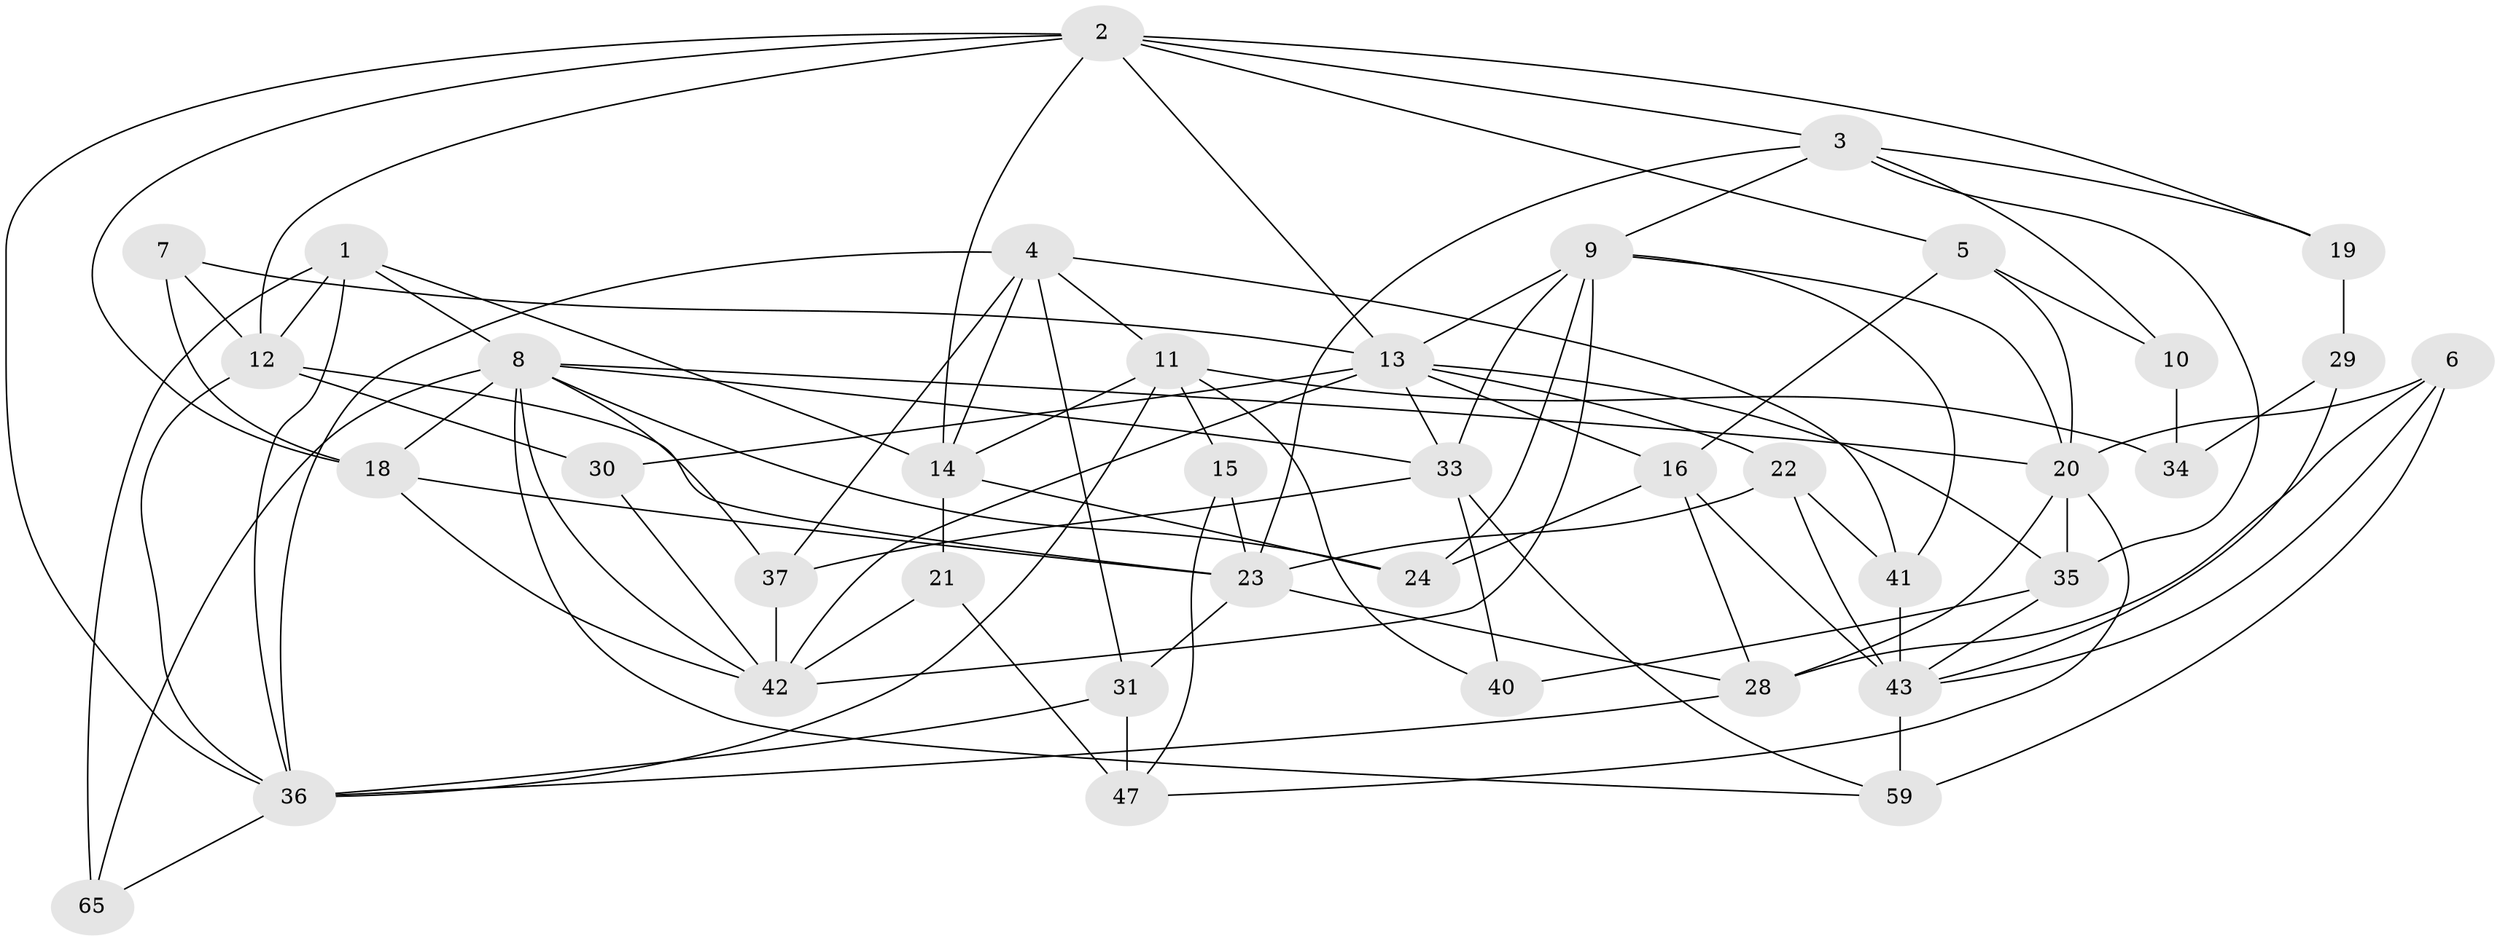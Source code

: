 // original degree distribution, {3: 0.3333333333333333, 5: 0.25757575757575757, 2: 0.06060606060606061, 4: 0.2727272727272727, 6: 0.045454545454545456, 8: 0.015151515151515152, 7: 0.015151515151515152}
// Generated by graph-tools (version 1.1) at 2025/41/03/06/25 10:41:56]
// undirected, 39 vertices, 98 edges
graph export_dot {
graph [start="1"]
  node [color=gray90,style=filled];
  1 [super="+48"];
  2 [super="+64"];
  3 [super="+53"];
  4 [super="+50"];
  5 [super="+54"];
  6 [super="+39"];
  7;
  8 [super="+63"];
  9 [super="+55"];
  10;
  11 [super="+62"];
  12 [super="+49"];
  13 [super="+52"];
  14 [super="+17"];
  15 [super="+27"];
  16 [super="+57"];
  18 [super="+32"];
  19;
  20 [super="+66"];
  21;
  22 [super="+25"];
  23 [super="+26"];
  24 [super="+60"];
  28 [super="+45"];
  29 [super="+51"];
  30;
  31;
  33 [super="+38"];
  34;
  35 [super="+58"];
  36 [super="+61"];
  37;
  40;
  41;
  42 [super="+46"];
  43 [super="+44"];
  47 [super="+56"];
  59;
  65;
  1 -- 65;
  1 -- 36;
  1 -- 8;
  1 -- 12;
  1 -- 14;
  2 -- 18;
  2 -- 13;
  2 -- 14;
  2 -- 3;
  2 -- 19;
  2 -- 12;
  2 -- 5;
  2 -- 36;
  3 -- 23;
  3 -- 10;
  3 -- 19;
  3 -- 9;
  3 -- 35;
  4 -- 36;
  4 -- 31;
  4 -- 14;
  4 -- 41;
  4 -- 37;
  4 -- 11;
  5 -- 16;
  5 -- 10;
  5 -- 20;
  6 -- 20 [weight=2];
  6 -- 43;
  6 -- 59;
  6 -- 28;
  7 -- 13;
  7 -- 18 [weight=2];
  7 -- 12;
  8 -- 59;
  8 -- 65;
  8 -- 42;
  8 -- 20;
  8 -- 33;
  8 -- 37;
  8 -- 24;
  8 -- 18;
  9 -- 20;
  9 -- 42;
  9 -- 24;
  9 -- 41;
  9 -- 33;
  9 -- 13;
  10 -- 34;
  11 -- 40;
  11 -- 34;
  11 -- 36 [weight=2];
  11 -- 15;
  11 -- 14;
  12 -- 30;
  12 -- 23;
  12 -- 36;
  13 -- 33;
  13 -- 30;
  13 -- 42;
  13 -- 16;
  13 -- 35;
  13 -- 22;
  14 -- 21;
  14 -- 24;
  15 -- 23;
  15 -- 47;
  16 -- 28;
  16 -- 24;
  16 -- 43;
  18 -- 23;
  18 -- 42;
  19 -- 29;
  20 -- 28 [weight=2];
  20 -- 47;
  20 -- 35;
  21 -- 42;
  21 -- 47 [weight=2];
  22 -- 43;
  22 -- 41;
  22 -- 23;
  23 -- 31;
  23 -- 28;
  28 -- 36;
  29 -- 43;
  29 -- 34;
  30 -- 42;
  31 -- 47;
  31 -- 36;
  33 -- 40;
  33 -- 59;
  33 -- 37;
  35 -- 43;
  35 -- 40;
  36 -- 65;
  37 -- 42;
  41 -- 43;
  43 -- 59 [weight=2];
}
